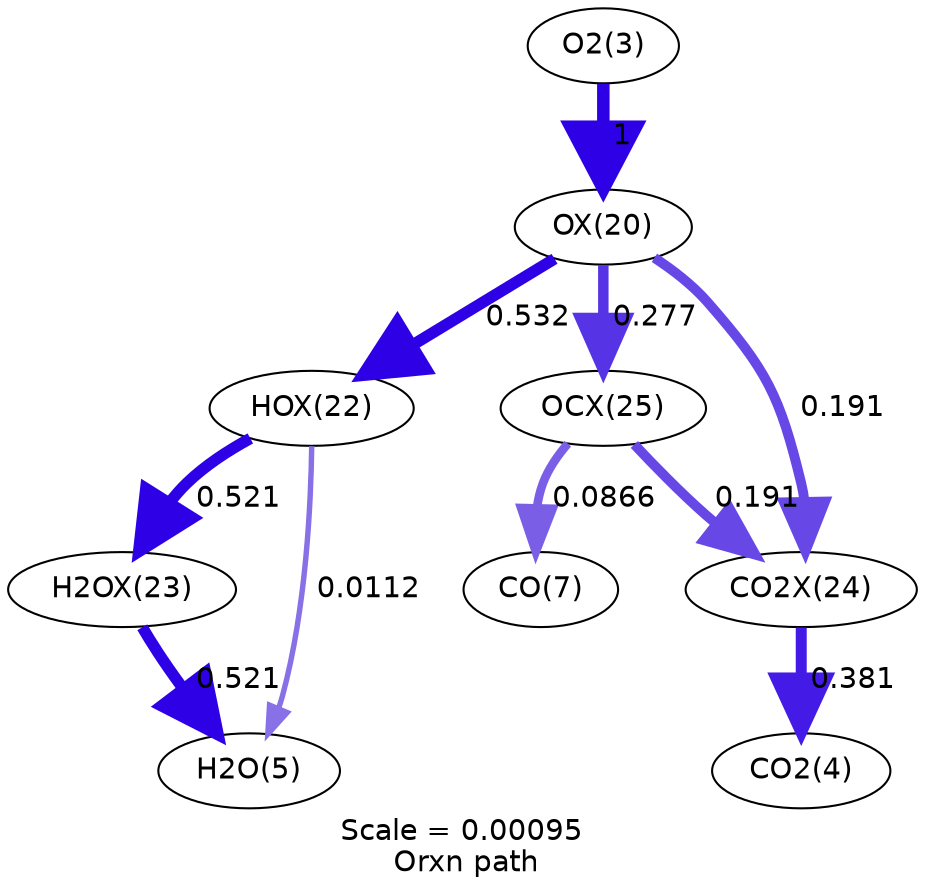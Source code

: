digraph reaction_paths {
center=1;
s4 -> s24[fontname="Helvetica", penwidth=6, arrowsize=3, color="0.7, 1.5, 0.9"
, label=" 1"];
s24 -> s26[fontname="Helvetica", penwidth=5.52, arrowsize=2.76, color="0.7, 1.03, 0.9"
, label=" 0.532"];
s24 -> s29[fontname="Helvetica", penwidth=5.03, arrowsize=2.52, color="0.7, 0.777, 0.9"
, label=" 0.277"];
s24 -> s28[fontname="Helvetica", penwidth=4.75, arrowsize=2.37, color="0.7, 0.691, 0.9"
, label=" 0.191"];
s26 -> s6[fontname="Helvetica", penwidth=2.61, arrowsize=1.31, color="0.7, 0.511, 0.9"
, label=" 0.0112"];
s26 -> s27[fontname="Helvetica", penwidth=5.51, arrowsize=2.75, color="0.7, 1.02, 0.9"
, label=" 0.521"];
s27 -> s6[fontname="Helvetica", penwidth=5.51, arrowsize=2.75, color="0.7, 1.02, 0.9"
, label=" 0.521"];
s29 -> s8[fontname="Helvetica", penwidth=4.15, arrowsize=2.08, color="0.7, 0.587, 0.9"
, label=" 0.0866"];
s29 -> s28[fontname="Helvetica", penwidth=4.75, arrowsize=2.37, color="0.7, 0.691, 0.9"
, label=" 0.191"];
s28 -> s5[fontname="Helvetica", penwidth=5.27, arrowsize=2.64, color="0.7, 0.881, 0.9"
, label=" 0.381"];
s4 [ fontname="Helvetica", label="O2(3)"];
s5 [ fontname="Helvetica", label="CO2(4)"];
s6 [ fontname="Helvetica", label="H2O(5)"];
s8 [ fontname="Helvetica", label="CO(7)"];
s24 [ fontname="Helvetica", label="OX(20)"];
s26 [ fontname="Helvetica", label="HOX(22)"];
s27 [ fontname="Helvetica", label="H2OX(23)"];
s28 [ fontname="Helvetica", label="CO2X(24)"];
s29 [ fontname="Helvetica", label="OCX(25)"];
 label = "Scale = 0.00095\l Orxn path";
 fontname = "Helvetica";
}
